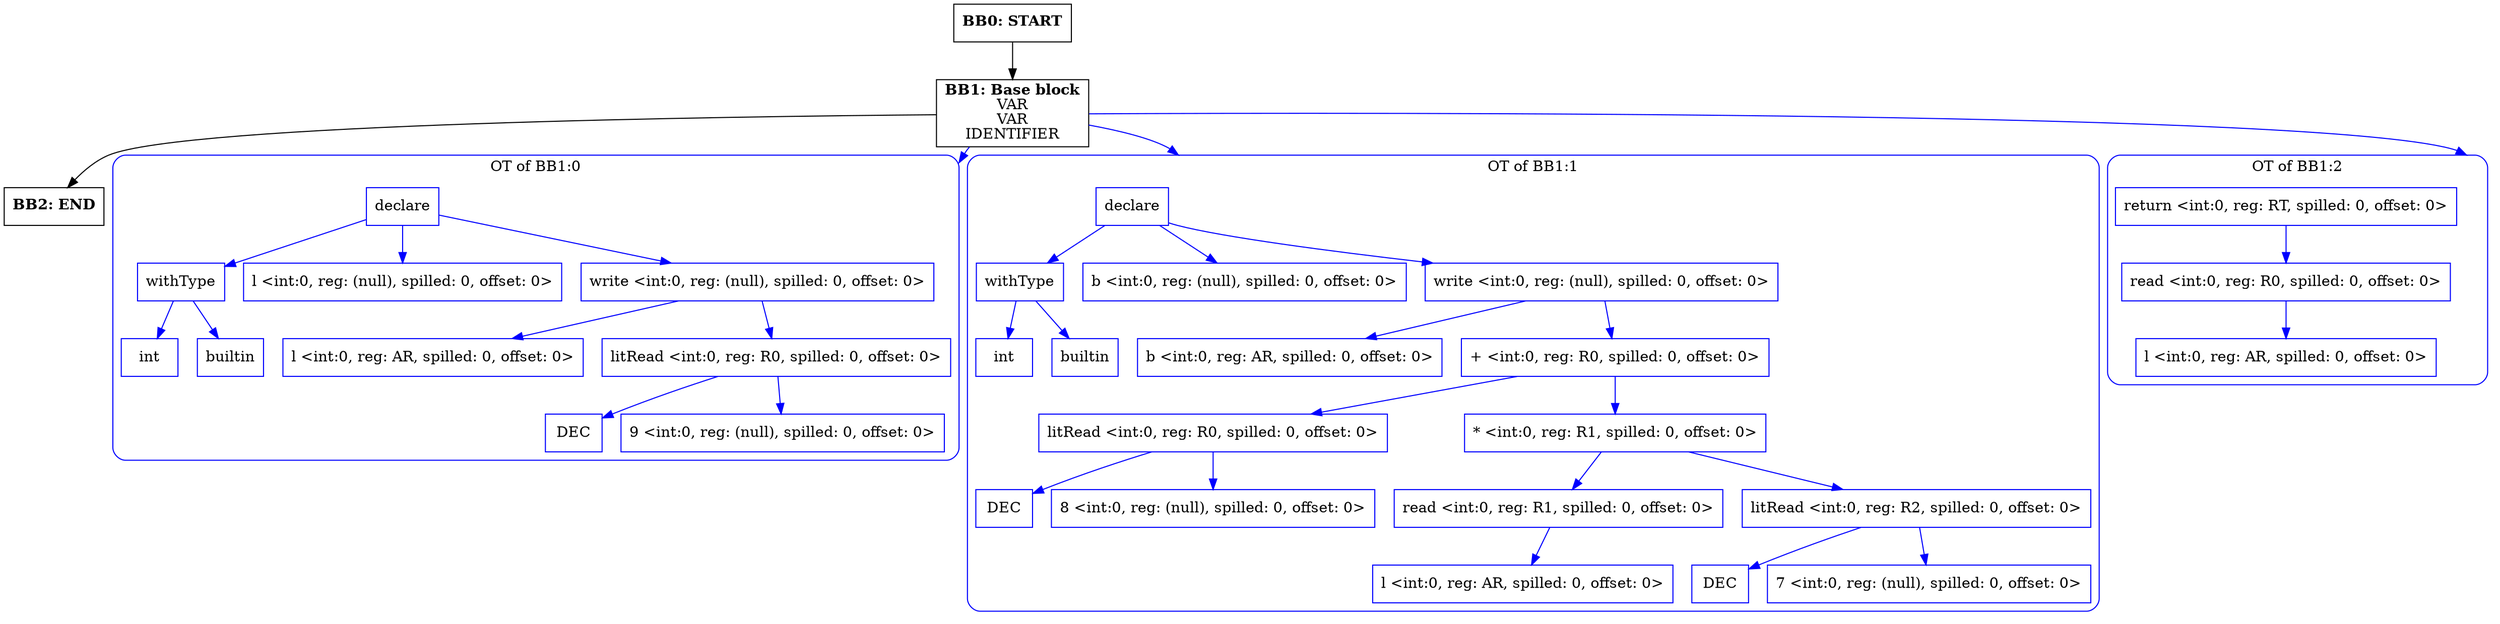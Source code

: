 digraph CFG {
    compound=true;
    graph [splines=true];
    node [shape=rectangle];

    BB2 [label=<<B>BB2: END</B><BR ALIGN="CENTER"/>>];
    BB1 [label=<<B>BB1: Base block</B><BR ALIGN="CENTER"/>VAR<BR ALIGN="CENTER"/>VAR<BR ALIGN="CENTER"/>IDENTIFIER<BR ALIGN="CENTER"/>>];
    subgraph cluster_instruction0 {
        label = "OT of BB1:0";
        style=rounded;
        color=blue;
        entry0 [shape=point, style=invis];
        node0 [label="declare", color=blue];
        node1 [label="withType", color=blue];
        node2 [label="int", color=blue];
        node1 -> node2[color=blue];
        node3 [label="builtin", color=blue];
        node1 -> node3[color=blue];
        node0 -> node1[color=blue];
        node4 [label="l <int:0, reg: (null), spilled: 0, offset: 0>", color=blue];
        node0 -> node4[color=blue];
        node5 [label="write <int:0, reg: (null), spilled: 0, offset: 0>", color=blue];
        node6 [label="l <int:0, reg: AR, spilled: 0, offset: 0>", color=blue];
        node5 -> node6[color=blue];
        node7 [label="litRead <int:0, reg: R0, spilled: 0, offset: 0>", color=blue];
        node8 [label="DEC", color=blue];
        node7 -> node8[color=blue];
        node9 [label="9 <int:0, reg: (null), spilled: 0, offset: 0>", color=blue];
        node7 -> node9[color=blue];
        node5 -> node7[color=blue];
        node0 -> node5[color=blue];
    }
    BB1 -> entry0 [lhead=cluster_instruction0, color=blue];
    subgraph cluster_instruction1 {
        label = "OT of BB1:1";
        style=rounded;
        color=blue;
        entry1 [shape=point, style=invis];
        node10 [label="declare", color=blue];
        node11 [label="withType", color=blue];
        node12 [label="int", color=blue];
        node11 -> node12[color=blue];
        node13 [label="builtin", color=blue];
        node11 -> node13[color=blue];
        node10 -> node11[color=blue];
        node14 [label="b <int:0, reg: (null), spilled: 0, offset: 0>", color=blue];
        node10 -> node14[color=blue];
        node15 [label="write <int:0, reg: (null), spilled: 0, offset: 0>", color=blue];
        node16 [label="b <int:0, reg: AR, spilled: 0, offset: 0>", color=blue];
        node15 -> node16[color=blue];
        node17 [label="+ <int:0, reg: R0, spilled: 0, offset: 0>", color=blue];
        node18 [label="litRead <int:0, reg: R0, spilled: 0, offset: 0>", color=blue];
        node19 [label="DEC", color=blue];
        node18 -> node19[color=blue];
        node20 [label="8 <int:0, reg: (null), spilled: 0, offset: 0>", color=blue];
        node18 -> node20[color=blue];
        node17 -> node18[color=blue];
        node21 [label="* <int:0, reg: R1, spilled: 0, offset: 0>", color=blue];
        node22 [label="read <int:0, reg: R1, spilled: 0, offset: 0>", color=blue];
        node23 [label="l <int:0, reg: AR, spilled: 0, offset: 0>", color=blue];
        node22 -> node23[color=blue];
        node21 -> node22[color=blue];
        node24 [label="litRead <int:0, reg: R2, spilled: 0, offset: 0>", color=blue];
        node25 [label="DEC", color=blue];
        node24 -> node25[color=blue];
        node26 [label="7 <int:0, reg: (null), spilled: 0, offset: 0>", color=blue];
        node24 -> node26[color=blue];
        node21 -> node24[color=blue];
        node17 -> node21[color=blue];
        node15 -> node17[color=blue];
        node10 -> node15[color=blue];
    }
    BB1 -> entry1 [lhead=cluster_instruction1, color=blue];
    subgraph cluster_instruction2 {
        label = "OT of BB1:2";
        style=rounded;
        color=blue;
        entry2 [shape=point, style=invis];
        node27 [label="return <int:0, reg: RT, spilled: 0, offset: 0>", color=blue];
        node28 [label="read <int:0, reg: R0, spilled: 0, offset: 0>", color=blue];
        node29 [label="l <int:0, reg: AR, spilled: 0, offset: 0>", color=blue];
        node28 -> node29[color=blue];
        node27 -> node28[color=blue];
    }
    BB1 -> entry2 [lhead=cluster_instruction2, color=blue];
    BB0 [label=<<B>BB0: START</B><BR ALIGN="CENTER"/>>];

    BB1 -> BB2;
    BB0 -> BB1;
}
